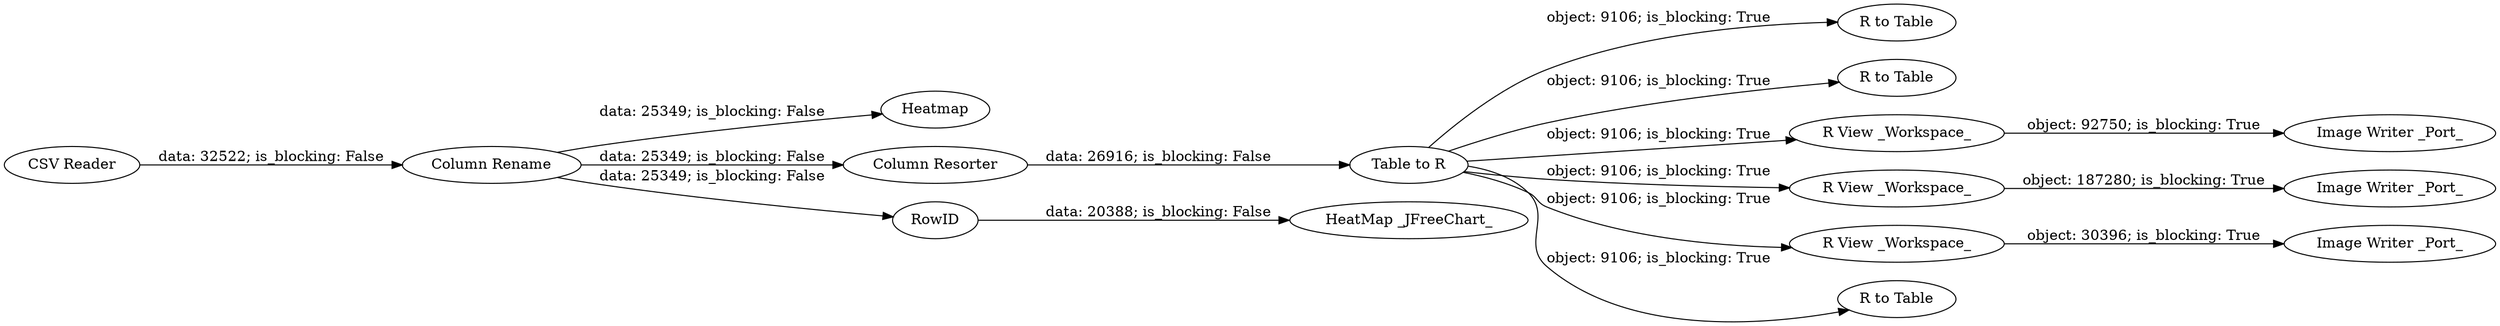 digraph {
	"5724552228083286597_170" [label="R to Table"]
	"5724552228083286597_172" [label="R to Table"]
	"5724552228083286597_194" [label="Image Writer _Port_"]
	"5724552228083286597_191" [label="CSV Reader"]
	"5724552228083286597_4" [label=Heatmap]
	"5724552228083286597_185" [label="R View _Workspace_"]
	"5724552228083286597_193" [label="Image Writer _Port_"]
	"5724552228083286597_192" [label="Column Rename"]
	"5724552228083286597_167" [label="Table to R"]
	"5724552228083286597_131" [label="R View _Workspace_"]
	"5724552228083286597_169" [label="Column Resorter"]
	"5724552228083286597_188" [label="R View _Workspace_"]
	"5724552228083286597_3" [label="HeatMap _JFreeChart_"]
	"5724552228083286597_173" [label="R to Table"]
	"5724552228083286597_168" [label=RowID]
	"5724552228083286597_189" [label="Image Writer _Port_"]
	"5724552228083286597_167" -> "5724552228083286597_185" [label="object: 9106; is_blocking: True"]
	"5724552228083286597_167" -> "5724552228083286597_188" [label="object: 9106; is_blocking: True"]
	"5724552228083286597_167" -> "5724552228083286597_172" [label="object: 9106; is_blocking: True"]
	"5724552228083286597_192" -> "5724552228083286597_168" [label="data: 25349; is_blocking: False"]
	"5724552228083286597_168" -> "5724552228083286597_3" [label="data: 20388; is_blocking: False"]
	"5724552228083286597_192" -> "5724552228083286597_169" [label="data: 25349; is_blocking: False"]
	"5724552228083286597_192" -> "5724552228083286597_4" [label="data: 25349; is_blocking: False"]
	"5724552228083286597_167" -> "5724552228083286597_170" [label="object: 9106; is_blocking: True"]
	"5724552228083286597_167" -> "5724552228083286597_131" [label="object: 9106; is_blocking: True"]
	"5724552228083286597_167" -> "5724552228083286597_173" [label="object: 9106; is_blocking: True"]
	"5724552228083286597_188" -> "5724552228083286597_194" [label="object: 30396; is_blocking: True"]
	"5724552228083286597_131" -> "5724552228083286597_189" [label="object: 187280; is_blocking: True"]
	"5724552228083286597_191" -> "5724552228083286597_192" [label="data: 32522; is_blocking: False"]
	"5724552228083286597_169" -> "5724552228083286597_167" [label="data: 26916; is_blocking: False"]
	"5724552228083286597_185" -> "5724552228083286597_193" [label="object: 92750; is_blocking: True"]
	rankdir=LR
}
